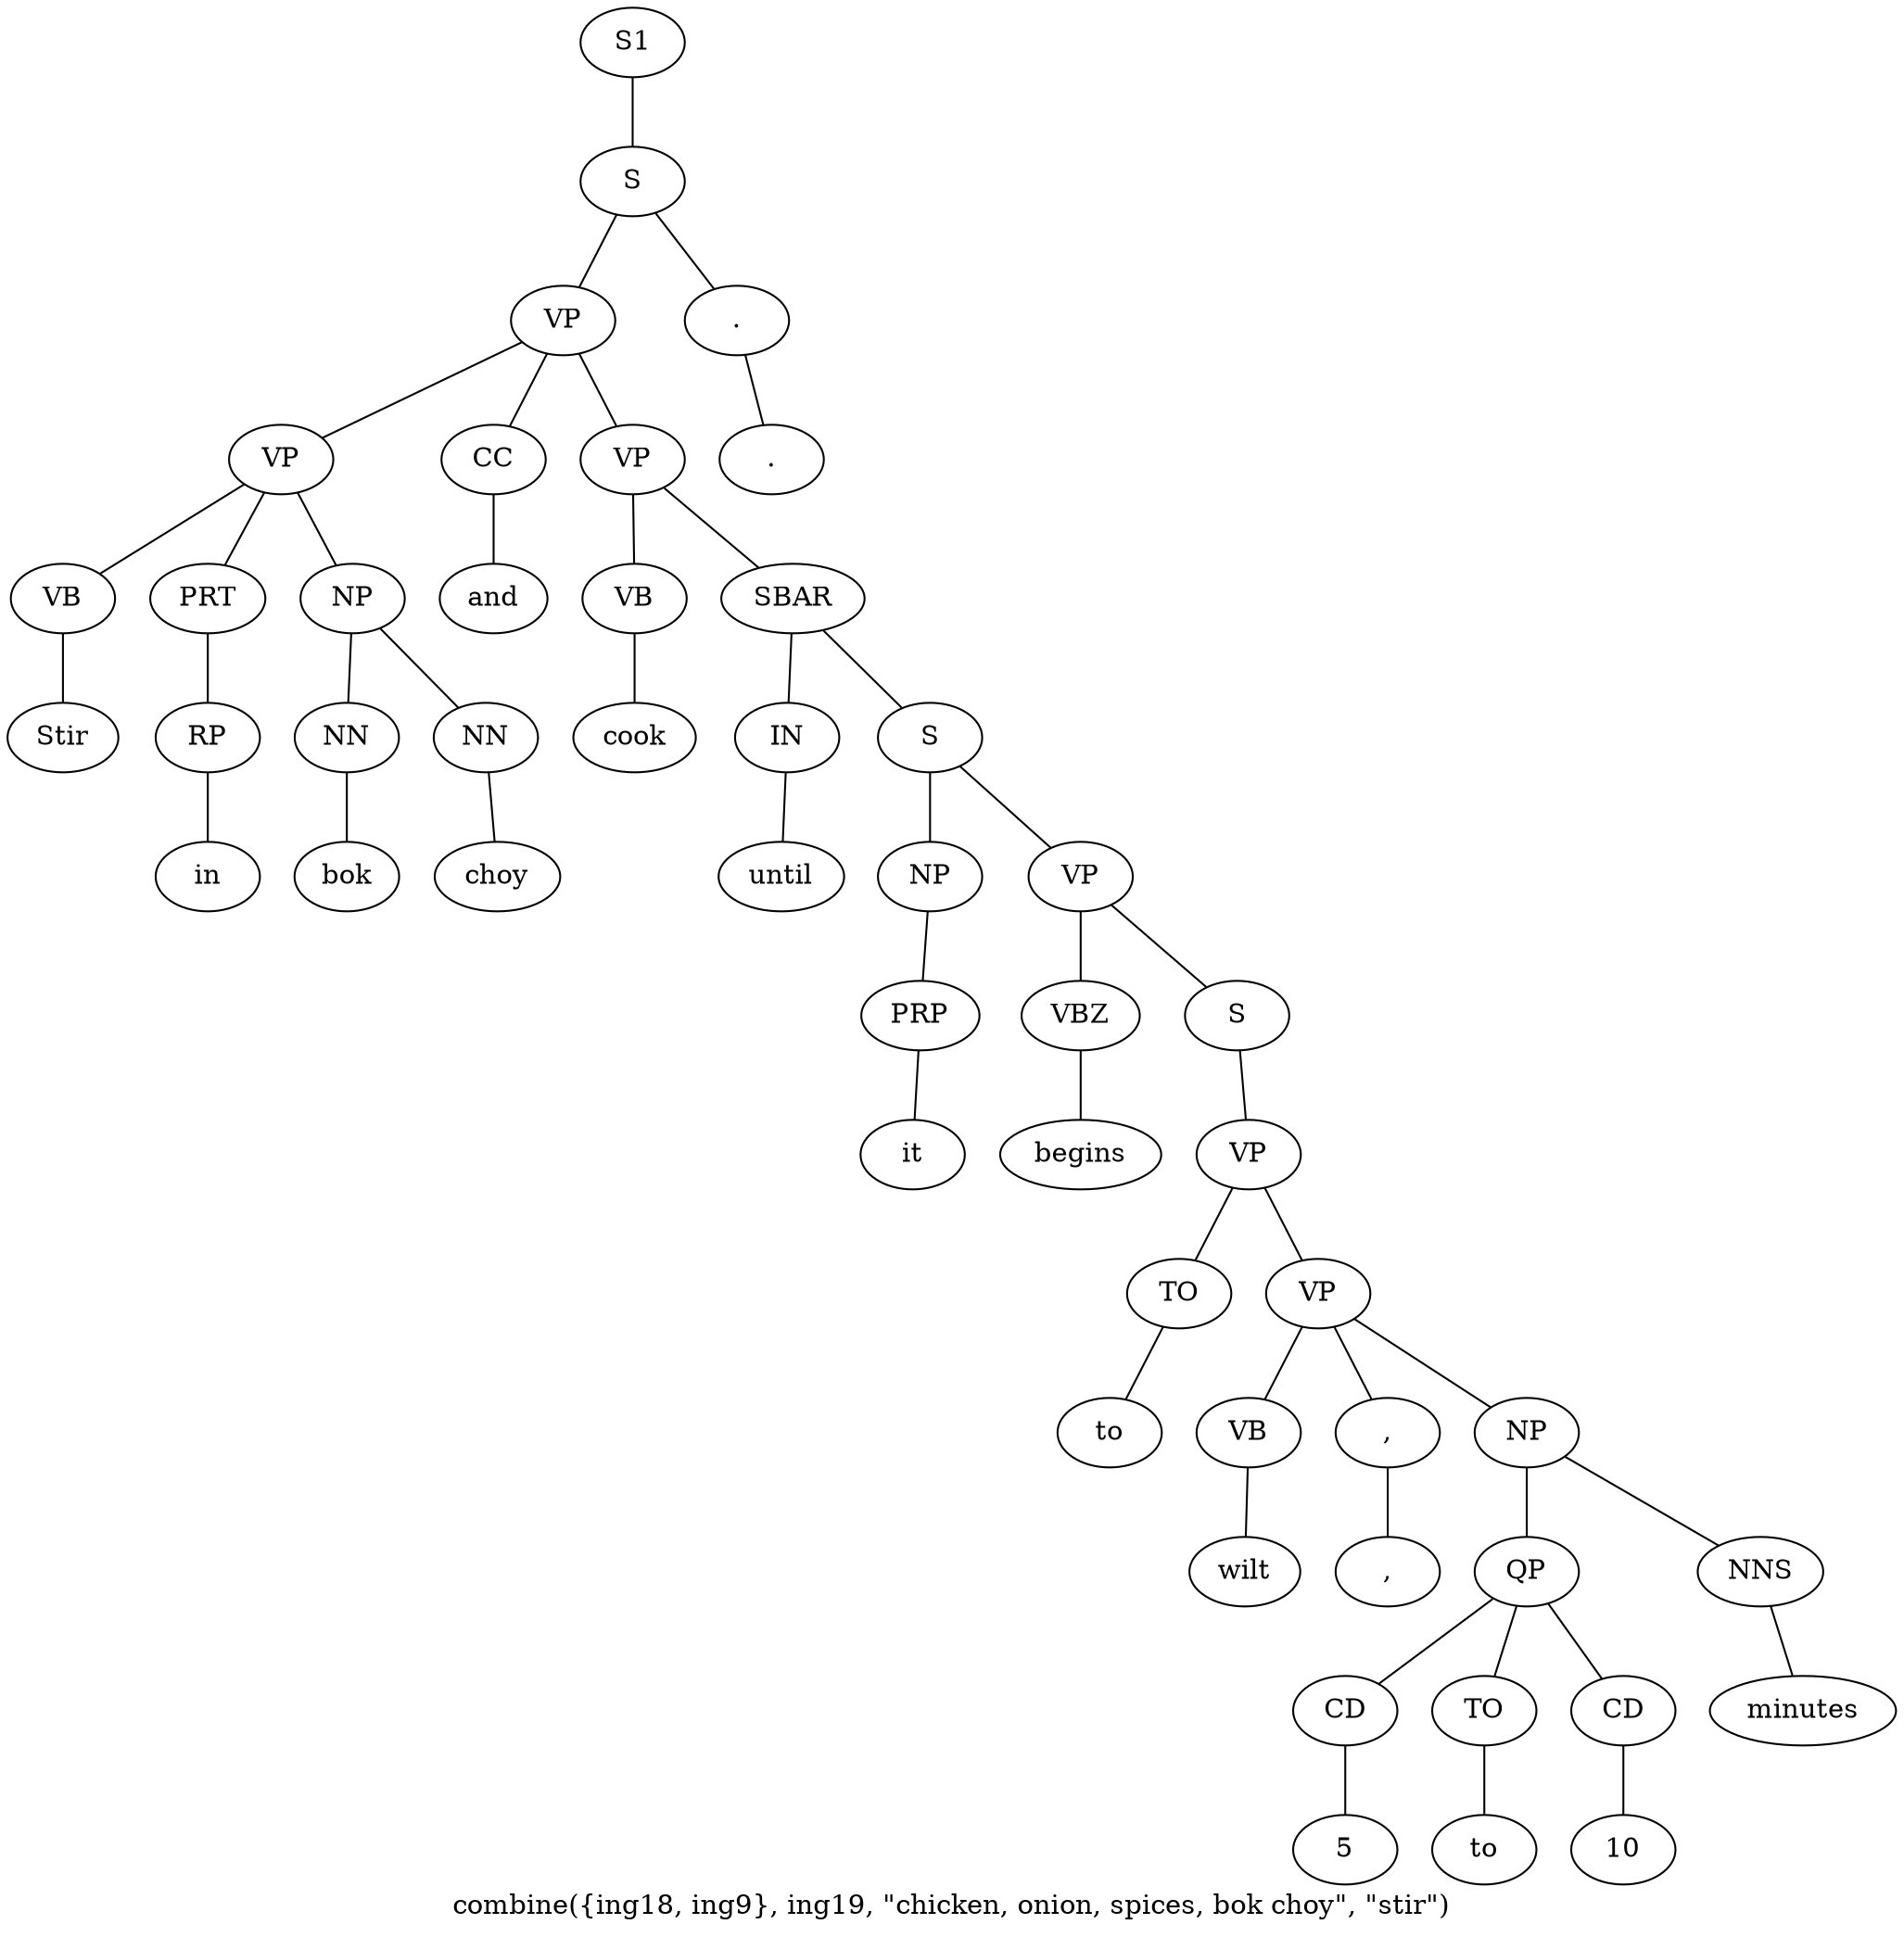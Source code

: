 graph SyntaxGraph {
	label = "combine({ing18, ing9}, ing19, \"chicken, onion, spices, bok choy\", \"stir\")";
	Node0 [label="S1"];
	Node1 [label="S"];
	Node2 [label="VP"];
	Node3 [label="VP"];
	Node4 [label="VB"];
	Node5 [label="Stir"];
	Node6 [label="PRT"];
	Node7 [label="RP"];
	Node8 [label="in"];
	Node9 [label="NP"];
	Node10 [label="NN"];
	Node11 [label="bok"];
	Node12 [label="NN"];
	Node13 [label="choy"];
	Node14 [label="CC"];
	Node15 [label="and"];
	Node16 [label="VP"];
	Node17 [label="VB"];
	Node18 [label="cook"];
	Node19 [label="SBAR"];
	Node20 [label="IN"];
	Node21 [label="until"];
	Node22 [label="S"];
	Node23 [label="NP"];
	Node24 [label="PRP"];
	Node25 [label="it"];
	Node26 [label="VP"];
	Node27 [label="VBZ"];
	Node28 [label="begins"];
	Node29 [label="S"];
	Node30 [label="VP"];
	Node31 [label="TO"];
	Node32 [label="to"];
	Node33 [label="VP"];
	Node34 [label="VB"];
	Node35 [label="wilt"];
	Node36 [label=","];
	Node37 [label=","];
	Node38 [label="NP"];
	Node39 [label="QP"];
	Node40 [label="CD"];
	Node41 [label="5"];
	Node42 [label="TO"];
	Node43 [label="to"];
	Node44 [label="CD"];
	Node45 [label="10"];
	Node46 [label="NNS"];
	Node47 [label="minutes"];
	Node48 [label="."];
	Node49 [label="."];

	Node0 -- Node1;
	Node1 -- Node2;
	Node1 -- Node48;
	Node2 -- Node3;
	Node2 -- Node14;
	Node2 -- Node16;
	Node3 -- Node4;
	Node3 -- Node6;
	Node3 -- Node9;
	Node4 -- Node5;
	Node6 -- Node7;
	Node7 -- Node8;
	Node9 -- Node10;
	Node9 -- Node12;
	Node10 -- Node11;
	Node12 -- Node13;
	Node14 -- Node15;
	Node16 -- Node17;
	Node16 -- Node19;
	Node17 -- Node18;
	Node19 -- Node20;
	Node19 -- Node22;
	Node20 -- Node21;
	Node22 -- Node23;
	Node22 -- Node26;
	Node23 -- Node24;
	Node24 -- Node25;
	Node26 -- Node27;
	Node26 -- Node29;
	Node27 -- Node28;
	Node29 -- Node30;
	Node30 -- Node31;
	Node30 -- Node33;
	Node31 -- Node32;
	Node33 -- Node34;
	Node33 -- Node36;
	Node33 -- Node38;
	Node34 -- Node35;
	Node36 -- Node37;
	Node38 -- Node39;
	Node38 -- Node46;
	Node39 -- Node40;
	Node39 -- Node42;
	Node39 -- Node44;
	Node40 -- Node41;
	Node42 -- Node43;
	Node44 -- Node45;
	Node46 -- Node47;
	Node48 -- Node49;
}
